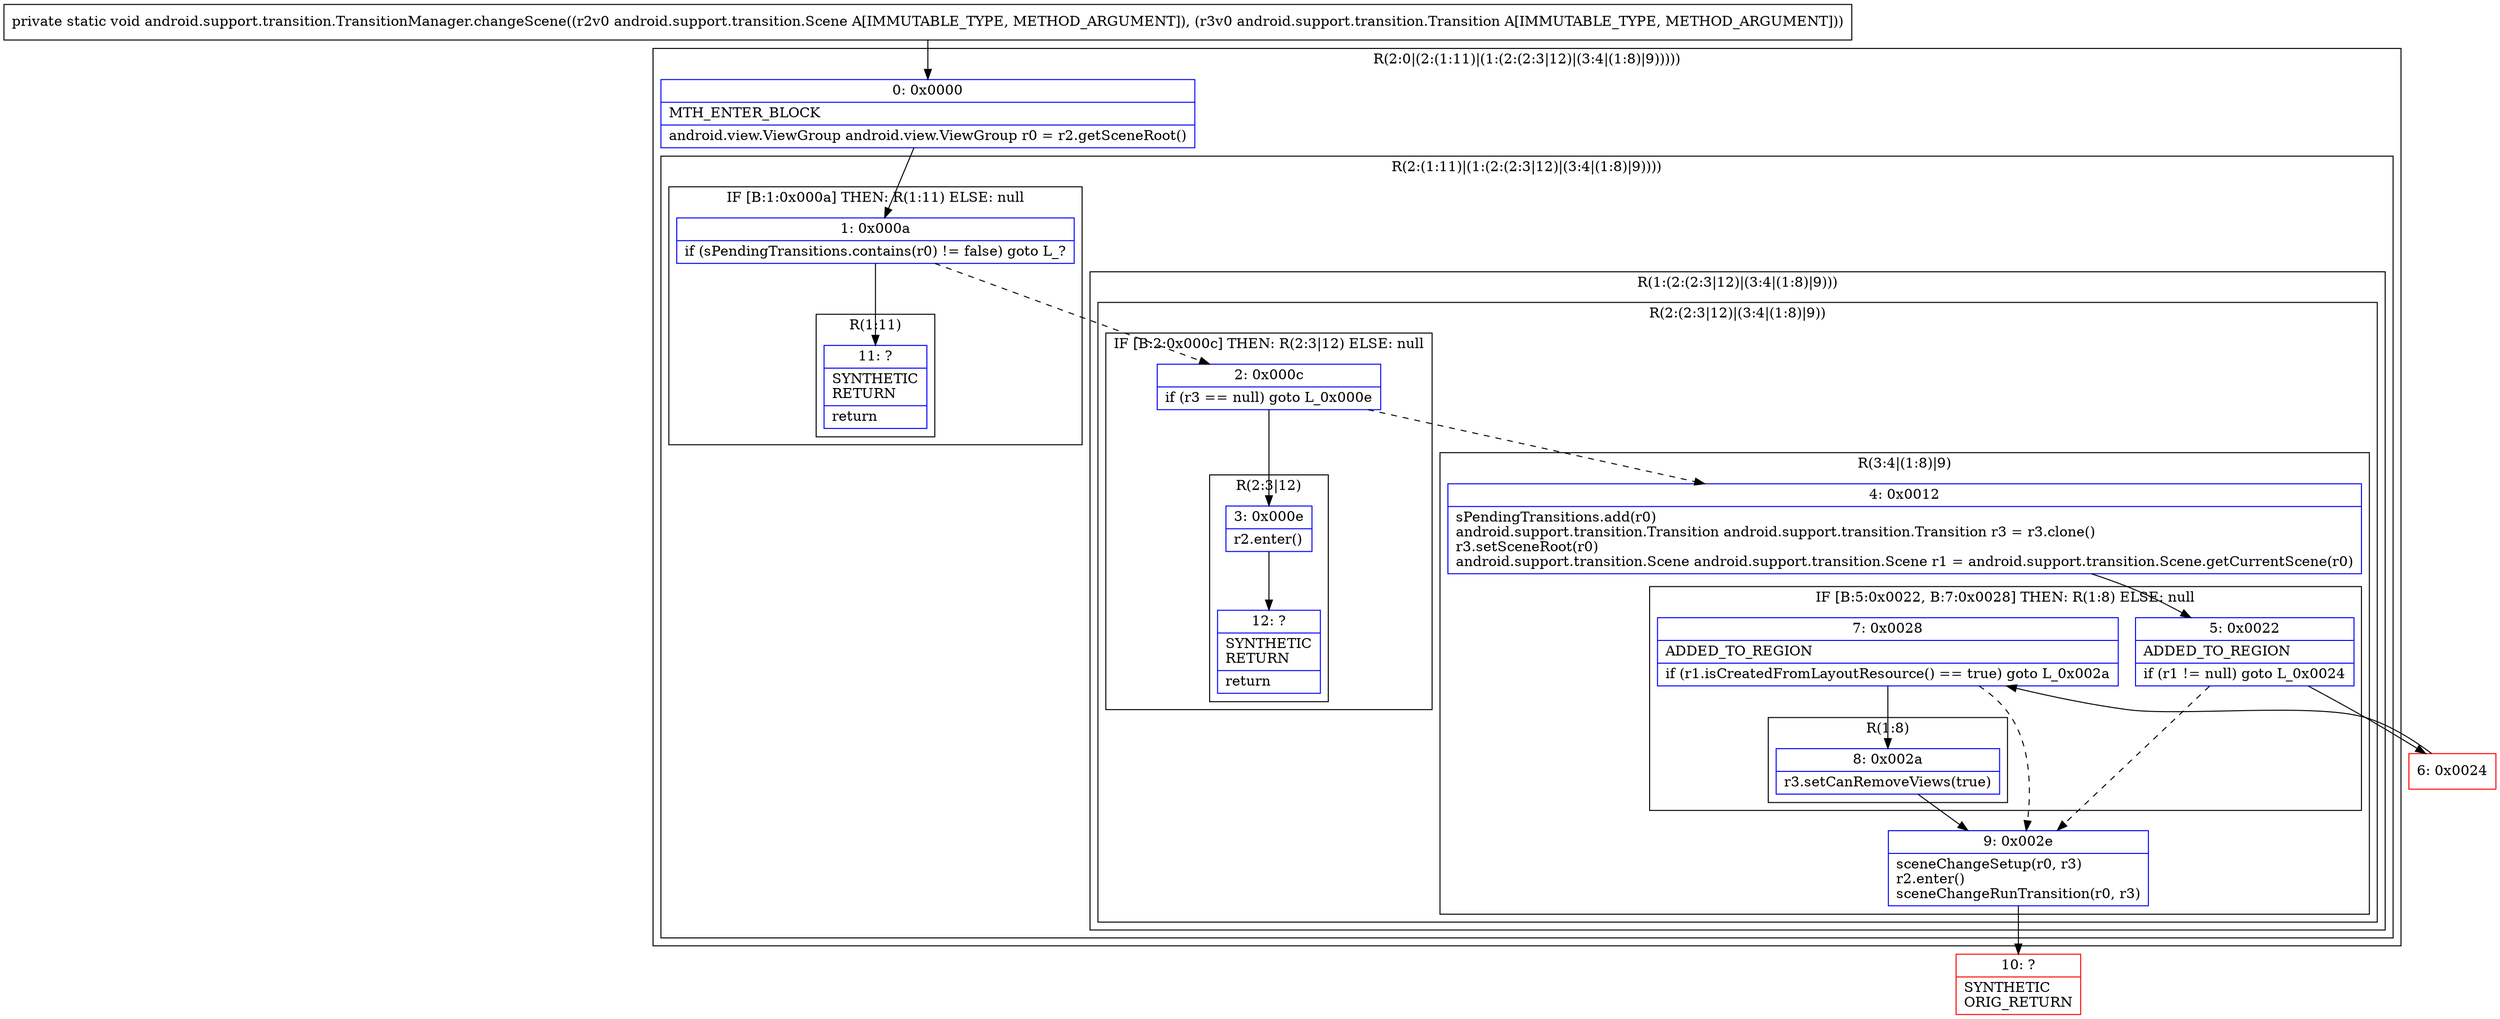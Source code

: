 digraph "CFG forandroid.support.transition.TransitionManager.changeScene(Landroid\/support\/transition\/Scene;Landroid\/support\/transition\/Transition;)V" {
subgraph cluster_Region_744364134 {
label = "R(2:0|(2:(1:11)|(1:(2:(2:3|12)|(3:4|(1:8)|9)))))";
node [shape=record,color=blue];
Node_0 [shape=record,label="{0\:\ 0x0000|MTH_ENTER_BLOCK\l|android.view.ViewGroup android.view.ViewGroup r0 = r2.getSceneRoot()\l}"];
subgraph cluster_Region_827153543 {
label = "R(2:(1:11)|(1:(2:(2:3|12)|(3:4|(1:8)|9))))";
node [shape=record,color=blue];
subgraph cluster_IfRegion_1718321388 {
label = "IF [B:1:0x000a] THEN: R(1:11) ELSE: null";
node [shape=record,color=blue];
Node_1 [shape=record,label="{1\:\ 0x000a|if (sPendingTransitions.contains(r0) != false) goto L_?\l}"];
subgraph cluster_Region_1784905071 {
label = "R(1:11)";
node [shape=record,color=blue];
Node_11 [shape=record,label="{11\:\ ?|SYNTHETIC\lRETURN\l|return\l}"];
}
}
subgraph cluster_Region_1520714880 {
label = "R(1:(2:(2:3|12)|(3:4|(1:8)|9)))";
node [shape=record,color=blue];
subgraph cluster_Region_587245887 {
label = "R(2:(2:3|12)|(3:4|(1:8)|9))";
node [shape=record,color=blue];
subgraph cluster_IfRegion_2029150396 {
label = "IF [B:2:0x000c] THEN: R(2:3|12) ELSE: null";
node [shape=record,color=blue];
Node_2 [shape=record,label="{2\:\ 0x000c|if (r3 == null) goto L_0x000e\l}"];
subgraph cluster_Region_160162504 {
label = "R(2:3|12)";
node [shape=record,color=blue];
Node_3 [shape=record,label="{3\:\ 0x000e|r2.enter()\l}"];
Node_12 [shape=record,label="{12\:\ ?|SYNTHETIC\lRETURN\l|return\l}"];
}
}
subgraph cluster_Region_2040585131 {
label = "R(3:4|(1:8)|9)";
node [shape=record,color=blue];
Node_4 [shape=record,label="{4\:\ 0x0012|sPendingTransitions.add(r0)\landroid.support.transition.Transition android.support.transition.Transition r3 = r3.clone()\lr3.setSceneRoot(r0)\landroid.support.transition.Scene android.support.transition.Scene r1 = android.support.transition.Scene.getCurrentScene(r0)\l}"];
subgraph cluster_IfRegion_1373172767 {
label = "IF [B:5:0x0022, B:7:0x0028] THEN: R(1:8) ELSE: null";
node [shape=record,color=blue];
Node_5 [shape=record,label="{5\:\ 0x0022|ADDED_TO_REGION\l|if (r1 != null) goto L_0x0024\l}"];
Node_7 [shape=record,label="{7\:\ 0x0028|ADDED_TO_REGION\l|if (r1.isCreatedFromLayoutResource() == true) goto L_0x002a\l}"];
subgraph cluster_Region_228147426 {
label = "R(1:8)";
node [shape=record,color=blue];
Node_8 [shape=record,label="{8\:\ 0x002a|r3.setCanRemoveViews(true)\l}"];
}
}
Node_9 [shape=record,label="{9\:\ 0x002e|sceneChangeSetup(r0, r3)\lr2.enter()\lsceneChangeRunTransition(r0, r3)\l}"];
}
}
}
}
}
Node_6 [shape=record,color=red,label="{6\:\ 0x0024}"];
Node_10 [shape=record,color=red,label="{10\:\ ?|SYNTHETIC\lORIG_RETURN\l}"];
MethodNode[shape=record,label="{private static void android.support.transition.TransitionManager.changeScene((r2v0 android.support.transition.Scene A[IMMUTABLE_TYPE, METHOD_ARGUMENT]), (r3v0 android.support.transition.Transition A[IMMUTABLE_TYPE, METHOD_ARGUMENT])) }"];
MethodNode -> Node_0;
Node_0 -> Node_1;
Node_1 -> Node_2[style=dashed];
Node_1 -> Node_11;
Node_2 -> Node_3;
Node_2 -> Node_4[style=dashed];
Node_3 -> Node_12;
Node_4 -> Node_5;
Node_5 -> Node_6;
Node_5 -> Node_9[style=dashed];
Node_7 -> Node_8;
Node_7 -> Node_9[style=dashed];
Node_8 -> Node_9;
Node_9 -> Node_10;
Node_6 -> Node_7;
}

